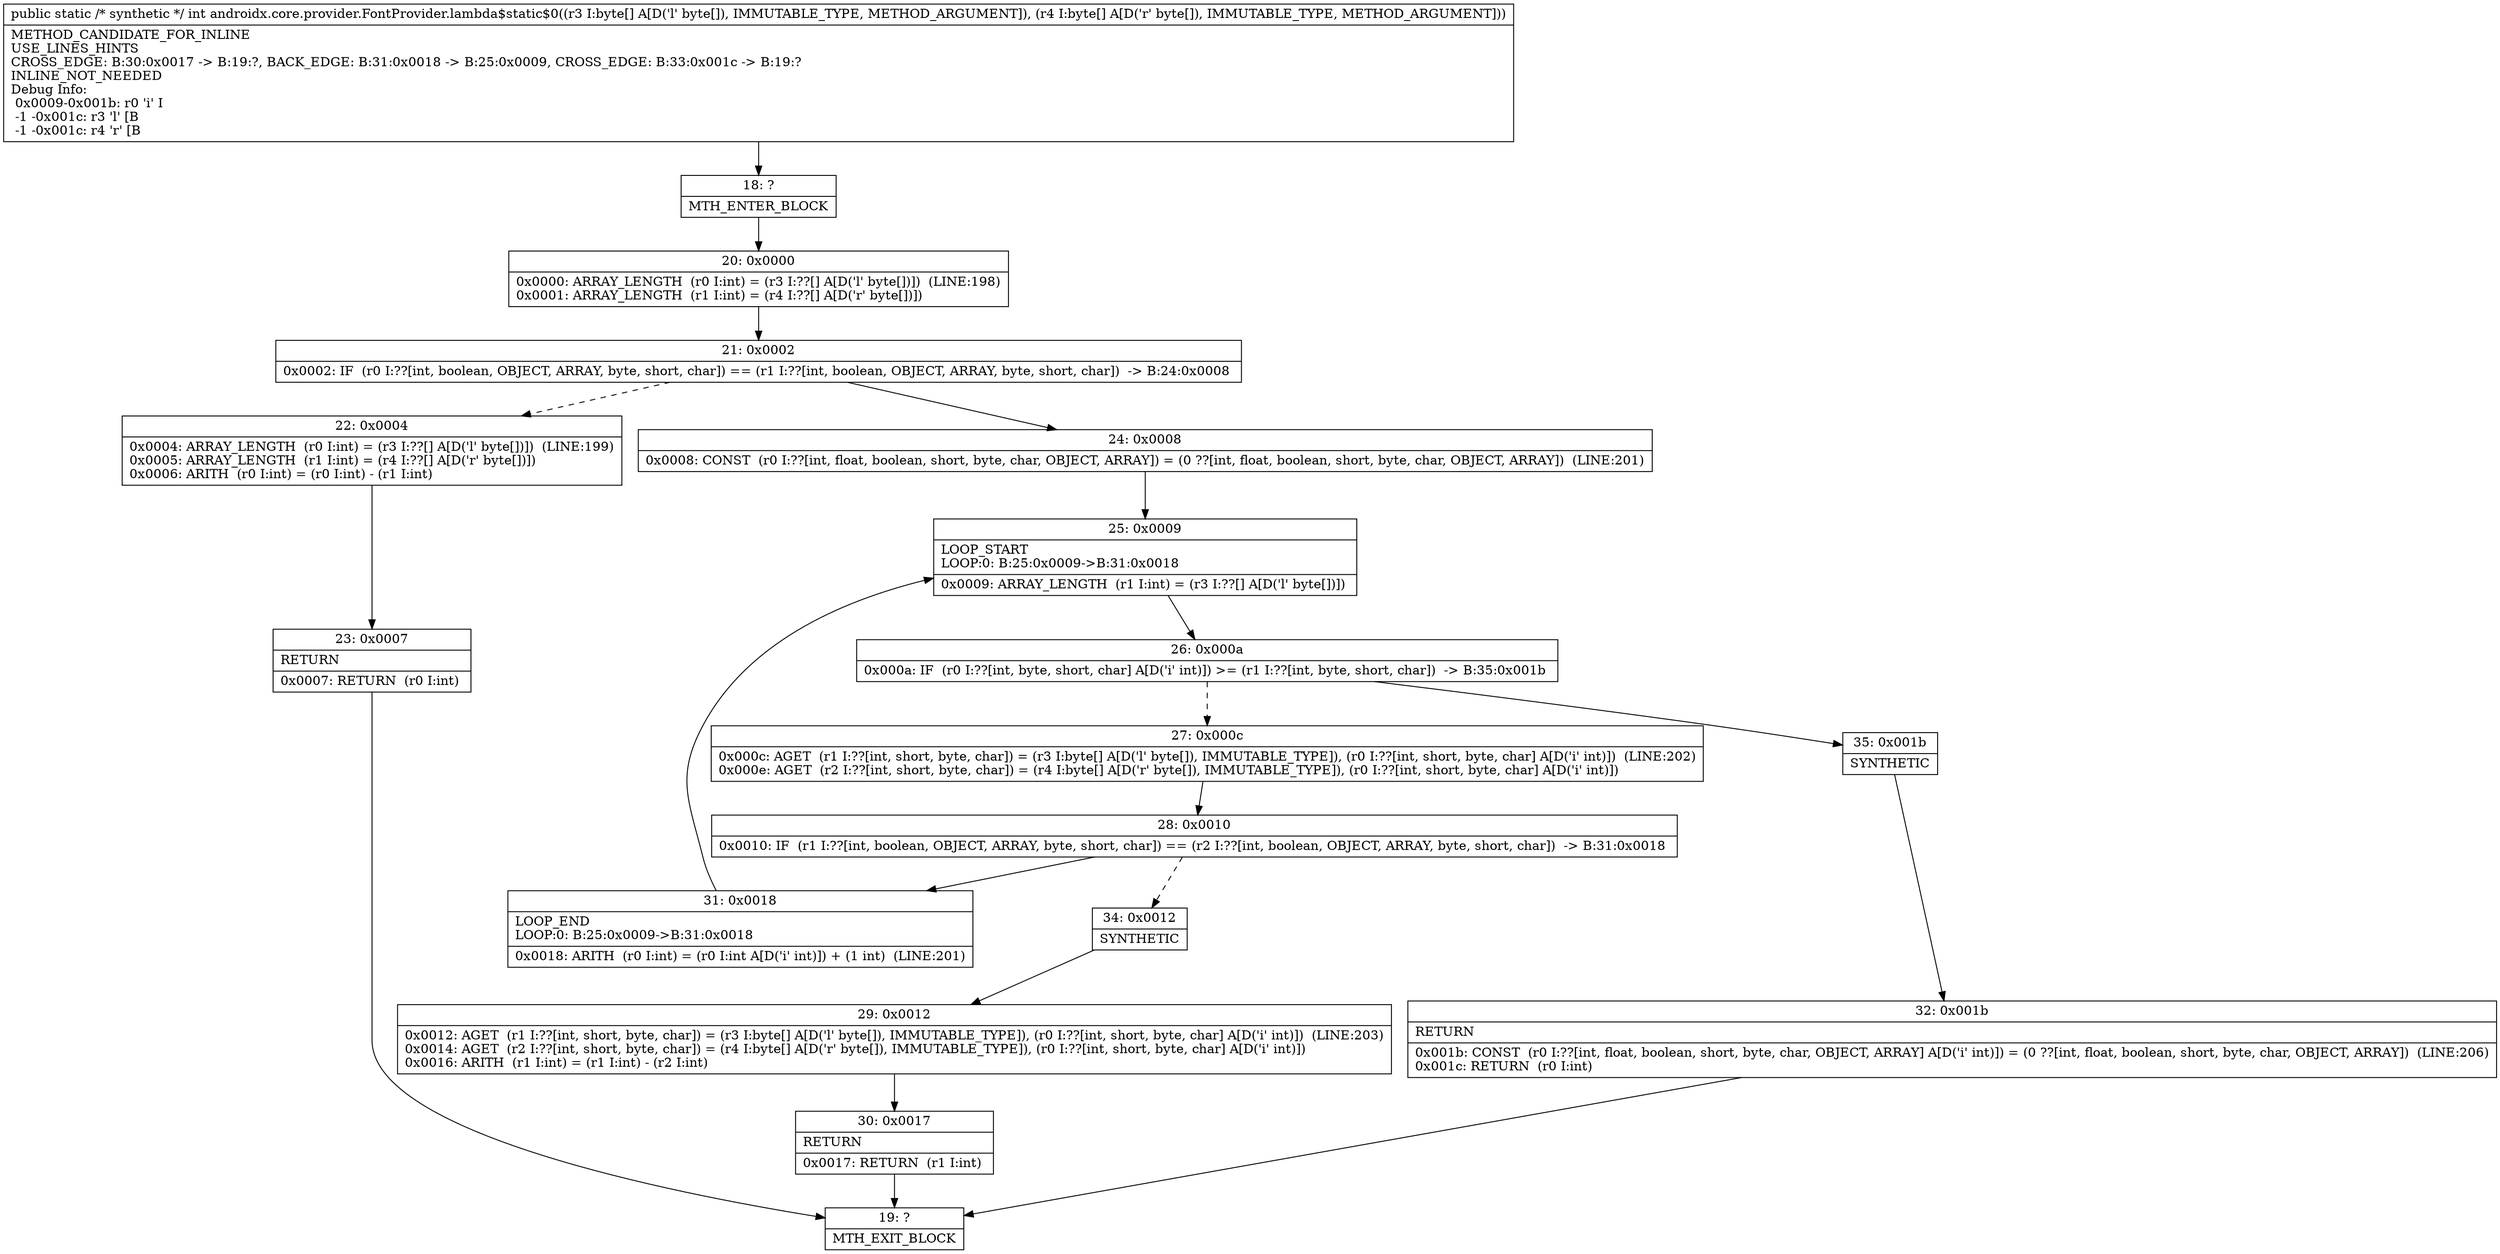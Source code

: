 digraph "CFG forandroidx.core.provider.FontProvider.lambda$static$0([B[B)I" {
Node_18 [shape=record,label="{18\:\ ?|MTH_ENTER_BLOCK\l}"];
Node_20 [shape=record,label="{20\:\ 0x0000|0x0000: ARRAY_LENGTH  (r0 I:int) = (r3 I:??[] A[D('l' byte[])])  (LINE:198)\l0x0001: ARRAY_LENGTH  (r1 I:int) = (r4 I:??[] A[D('r' byte[])]) \l}"];
Node_21 [shape=record,label="{21\:\ 0x0002|0x0002: IF  (r0 I:??[int, boolean, OBJECT, ARRAY, byte, short, char]) == (r1 I:??[int, boolean, OBJECT, ARRAY, byte, short, char])  \-\> B:24:0x0008 \l}"];
Node_22 [shape=record,label="{22\:\ 0x0004|0x0004: ARRAY_LENGTH  (r0 I:int) = (r3 I:??[] A[D('l' byte[])])  (LINE:199)\l0x0005: ARRAY_LENGTH  (r1 I:int) = (r4 I:??[] A[D('r' byte[])]) \l0x0006: ARITH  (r0 I:int) = (r0 I:int) \- (r1 I:int) \l}"];
Node_23 [shape=record,label="{23\:\ 0x0007|RETURN\l|0x0007: RETURN  (r0 I:int) \l}"];
Node_19 [shape=record,label="{19\:\ ?|MTH_EXIT_BLOCK\l}"];
Node_24 [shape=record,label="{24\:\ 0x0008|0x0008: CONST  (r0 I:??[int, float, boolean, short, byte, char, OBJECT, ARRAY]) = (0 ??[int, float, boolean, short, byte, char, OBJECT, ARRAY])  (LINE:201)\l}"];
Node_25 [shape=record,label="{25\:\ 0x0009|LOOP_START\lLOOP:0: B:25:0x0009\-\>B:31:0x0018\l|0x0009: ARRAY_LENGTH  (r1 I:int) = (r3 I:??[] A[D('l' byte[])]) \l}"];
Node_26 [shape=record,label="{26\:\ 0x000a|0x000a: IF  (r0 I:??[int, byte, short, char] A[D('i' int)]) \>= (r1 I:??[int, byte, short, char])  \-\> B:35:0x001b \l}"];
Node_27 [shape=record,label="{27\:\ 0x000c|0x000c: AGET  (r1 I:??[int, short, byte, char]) = (r3 I:byte[] A[D('l' byte[]), IMMUTABLE_TYPE]), (r0 I:??[int, short, byte, char] A[D('i' int)])  (LINE:202)\l0x000e: AGET  (r2 I:??[int, short, byte, char]) = (r4 I:byte[] A[D('r' byte[]), IMMUTABLE_TYPE]), (r0 I:??[int, short, byte, char] A[D('i' int)]) \l}"];
Node_28 [shape=record,label="{28\:\ 0x0010|0x0010: IF  (r1 I:??[int, boolean, OBJECT, ARRAY, byte, short, char]) == (r2 I:??[int, boolean, OBJECT, ARRAY, byte, short, char])  \-\> B:31:0x0018 \l}"];
Node_31 [shape=record,label="{31\:\ 0x0018|LOOP_END\lLOOP:0: B:25:0x0009\-\>B:31:0x0018\l|0x0018: ARITH  (r0 I:int) = (r0 I:int A[D('i' int)]) + (1 int)  (LINE:201)\l}"];
Node_34 [shape=record,label="{34\:\ 0x0012|SYNTHETIC\l}"];
Node_29 [shape=record,label="{29\:\ 0x0012|0x0012: AGET  (r1 I:??[int, short, byte, char]) = (r3 I:byte[] A[D('l' byte[]), IMMUTABLE_TYPE]), (r0 I:??[int, short, byte, char] A[D('i' int)])  (LINE:203)\l0x0014: AGET  (r2 I:??[int, short, byte, char]) = (r4 I:byte[] A[D('r' byte[]), IMMUTABLE_TYPE]), (r0 I:??[int, short, byte, char] A[D('i' int)]) \l0x0016: ARITH  (r1 I:int) = (r1 I:int) \- (r2 I:int) \l}"];
Node_30 [shape=record,label="{30\:\ 0x0017|RETURN\l|0x0017: RETURN  (r1 I:int) \l}"];
Node_35 [shape=record,label="{35\:\ 0x001b|SYNTHETIC\l}"];
Node_32 [shape=record,label="{32\:\ 0x001b|RETURN\l|0x001b: CONST  (r0 I:??[int, float, boolean, short, byte, char, OBJECT, ARRAY] A[D('i' int)]) = (0 ??[int, float, boolean, short, byte, char, OBJECT, ARRAY])  (LINE:206)\l0x001c: RETURN  (r0 I:int) \l}"];
MethodNode[shape=record,label="{public static \/* synthetic *\/ int androidx.core.provider.FontProvider.lambda$static$0((r3 I:byte[] A[D('l' byte[]), IMMUTABLE_TYPE, METHOD_ARGUMENT]), (r4 I:byte[] A[D('r' byte[]), IMMUTABLE_TYPE, METHOD_ARGUMENT]))  | METHOD_CANDIDATE_FOR_INLINE\lUSE_LINES_HINTS\lCROSS_EDGE: B:30:0x0017 \-\> B:19:?, BACK_EDGE: B:31:0x0018 \-\> B:25:0x0009, CROSS_EDGE: B:33:0x001c \-\> B:19:?\lINLINE_NOT_NEEDED\lDebug Info:\l  0x0009\-0x001b: r0 'i' I\l  \-1 \-0x001c: r3 'l' [B\l  \-1 \-0x001c: r4 'r' [B\l}"];
MethodNode -> Node_18;Node_18 -> Node_20;
Node_20 -> Node_21;
Node_21 -> Node_22[style=dashed];
Node_21 -> Node_24;
Node_22 -> Node_23;
Node_23 -> Node_19;
Node_24 -> Node_25;
Node_25 -> Node_26;
Node_26 -> Node_27[style=dashed];
Node_26 -> Node_35;
Node_27 -> Node_28;
Node_28 -> Node_31;
Node_28 -> Node_34[style=dashed];
Node_31 -> Node_25;
Node_34 -> Node_29;
Node_29 -> Node_30;
Node_30 -> Node_19;
Node_35 -> Node_32;
Node_32 -> Node_19;
}

